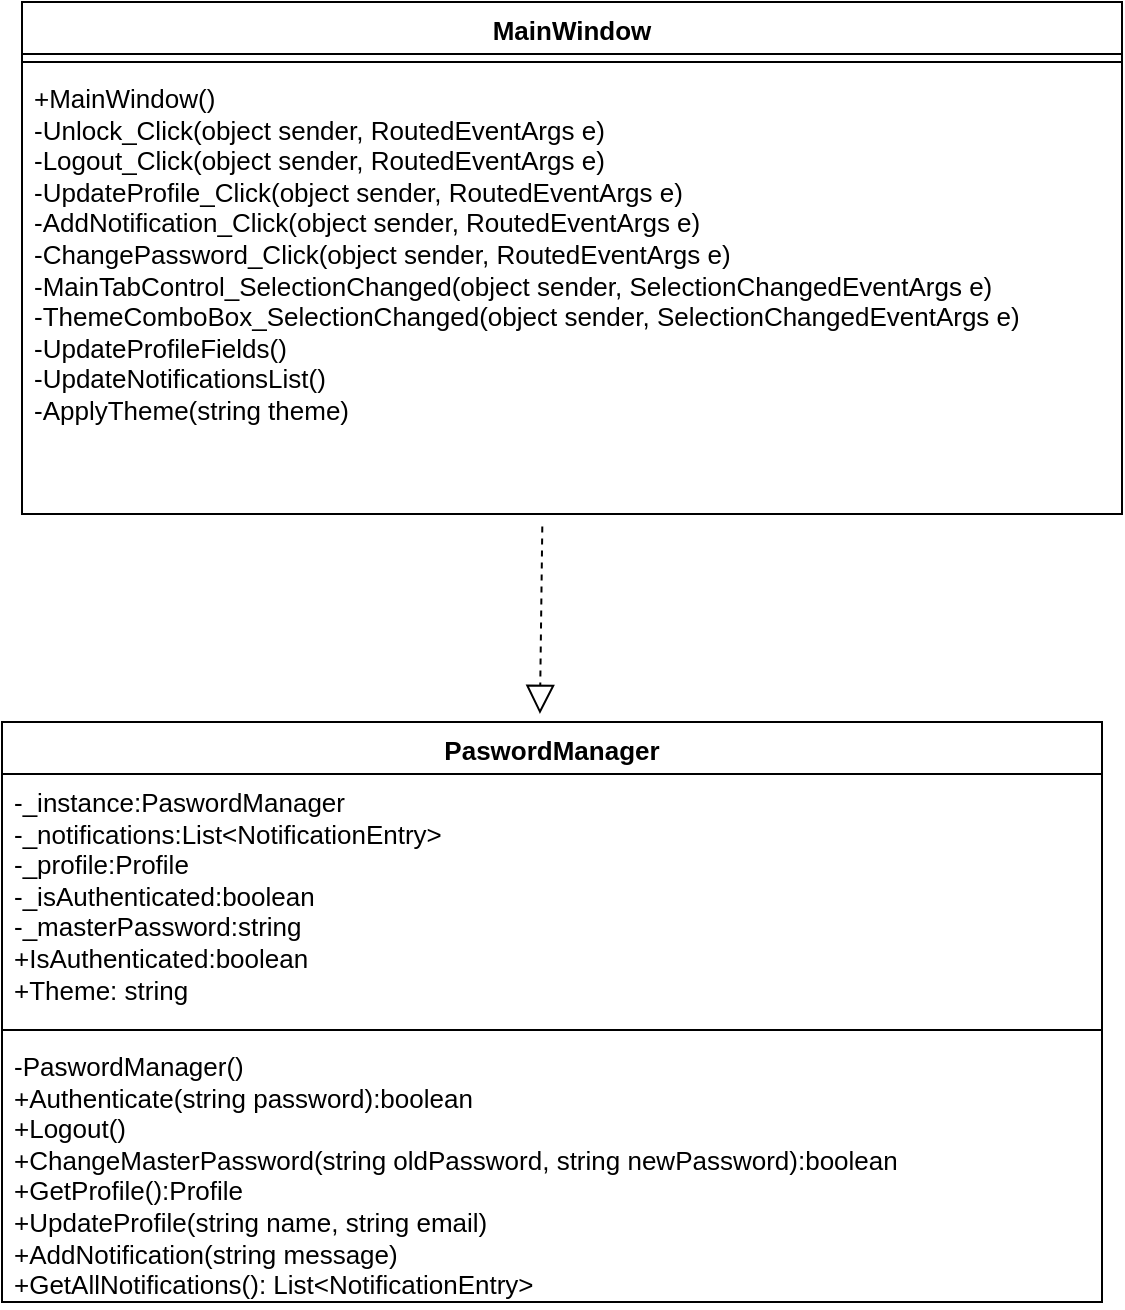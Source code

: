 <mxfile version="24.7.17">
  <diagram name="Страница — 1" id="2FZ5orQabk9qAPB0q3bC">
    <mxGraphModel dx="1493" dy="2568" grid="1" gridSize="10" guides="1" tooltips="1" connect="1" arrows="1" fold="1" page="1" pageScale="1" pageWidth="1169" pageHeight="1654" math="0" shadow="0">
      <root>
        <mxCell id="0" />
        <mxCell id="1" parent="0" />
        <mxCell id="ndX3KLHFtpuB8M6XMM_t-3" value="MainWindow" style="swimlane;fontStyle=1;align=center;verticalAlign=top;childLayout=stackLayout;horizontal=1;startSize=26;horizontalStack=0;resizeParent=1;resizeParentMax=0;resizeLast=0;collapsible=1;marginBottom=0;whiteSpace=wrap;html=1;fontFamily=Helvetica;fontSize=13;" parent="1" vertex="1">
          <mxGeometry x="460" y="-10" width="550" height="256" as="geometry" />
        </mxCell>
        <mxCell id="ndX3KLHFtpuB8M6XMM_t-5" value="" style="line;strokeWidth=1;fillColor=none;align=left;verticalAlign=middle;spacingTop=-1;spacingLeft=3;spacingRight=3;rotatable=0;labelPosition=right;points=[];portConstraint=eastwest;strokeColor=inherit;fontFamily=Helvetica;fontSize=13;" parent="ndX3KLHFtpuB8M6XMM_t-3" vertex="1">
          <mxGeometry y="26" width="550" height="8" as="geometry" />
        </mxCell>
        <mxCell id="ndX3KLHFtpuB8M6XMM_t-6" value="&lt;div style=&quot;overflow: auto; padding: calc(var(--ds-md-zoom)*8px)calc(var(--ds-md-zoom)*12px); word-break: break-all; margin-top: 0px !important; margin-bottom: 0px !important; font-size: 13px;&quot;&gt;&lt;font style=&quot;font-size: 13px;&quot;&gt;&lt;span style=&quot;background-color: initial; white-space: normal; font-size: 13px;&quot;&gt;+MainWindow()&lt;/span&gt;&lt;/font&gt;&lt;/div&gt;&lt;div style=&quot;overflow: auto; padding: calc(var(--ds-md-zoom)*8px)calc(var(--ds-md-zoom)*12px); word-break: break-all; margin-top: 0px !important; margin-bottom: 0px !important; font-size: 13px;&quot;&gt;&lt;font style=&quot;font-size: 13px;&quot;&gt;&lt;span style=&quot;background-color: initial; white-space: normal; font-size: 13px;&quot;&gt;-Unlock_Click(object sender, RoutedEventArgs e)&lt;/span&gt;&lt;br style=&quot;font-size: 13px;&quot;&gt;&lt;/font&gt;&lt;/div&gt;&lt;div style=&quot;overflow: auto; padding: calc(var(--ds-md-zoom)*8px)calc(var(--ds-md-zoom)*12px); word-break: break-all; margin-top: 0px !important; margin-bottom: 0px !important; font-size: 13px;&quot;&gt;&lt;div style=&quot;font-size: 13px;&quot;&gt;&lt;font style=&quot;font-size: 13px;&quot;&gt;-Logout_Click(object sender, RoutedEventArgs e)&lt;/font&gt;&lt;/div&gt;&lt;div style=&quot;font-size: 13px;&quot;&gt;&lt;font style=&quot;font-size: 13px;&quot;&gt;-UpdateProfile_Click(object sender, RoutedEventArgs e)&lt;/font&gt;&lt;/div&gt;&lt;div style=&quot;font-size: 13px;&quot;&gt;&lt;font style=&quot;font-size: 13px;&quot;&gt;-AddNotification_Click(object sender, RoutedEventArgs e)&lt;/font&gt;&lt;/div&gt;&lt;div style=&quot;font-size: 13px;&quot;&gt;&lt;font style=&quot;font-size: 13px;&quot;&gt;-ChangePassword_Click(object sender, RoutedEventArgs e)&lt;/font&gt;&lt;/div&gt;&lt;div style=&quot;font-size: 13px;&quot;&gt;&lt;font style=&quot;font-size: 13px;&quot;&gt;-MainTabControl_SelectionChanged(object sender, SelectionChangedEventArgs e)&lt;/font&gt;&lt;/div&gt;&lt;div style=&quot;font-size: 13px;&quot;&gt;&lt;font style=&quot;font-size: 13px;&quot;&gt;-ThemeComboBox_SelectionChanged(object sender, SelectionChangedEventArgs e)&lt;/font&gt;&lt;/div&gt;&lt;div style=&quot;font-size: 13px;&quot;&gt;-UpdateProfileFields()&lt;/div&gt;&lt;div style=&quot;font-size: 13px;&quot;&gt;-UpdateNotificationsList()&lt;/div&gt;&lt;div style=&quot;font-size: 13px;&quot;&gt;-ApplyTheme(string theme)&lt;/div&gt;&lt;/div&gt;" style="text;strokeColor=none;fillColor=none;align=left;verticalAlign=top;spacingLeft=4;spacingRight=4;overflow=hidden;rotatable=0;points=[[0,0.5],[1,0.5]];portConstraint=eastwest;whiteSpace=wrap;html=1;fontFamily=Helvetica;fontSize=13;" parent="ndX3KLHFtpuB8M6XMM_t-3" vertex="1">
          <mxGeometry y="34" width="550" height="222" as="geometry" />
        </mxCell>
        <mxCell id="4vTuB9dTyT2RcxNyYg3A-1" value="PaswordManager" style="swimlane;fontStyle=1;align=center;verticalAlign=top;childLayout=stackLayout;horizontal=1;startSize=26;horizontalStack=0;resizeParent=1;resizeParentMax=0;resizeLast=0;collapsible=1;marginBottom=0;whiteSpace=wrap;html=1;fontFamily=Helvetica;fontSize=13;" vertex="1" parent="1">
          <mxGeometry x="450" y="350" width="550" height="290" as="geometry" />
        </mxCell>
        <mxCell id="4vTuB9dTyT2RcxNyYg3A-2" value="&lt;div style=&quot;overflow: auto; padding: calc(var(--ds-md-zoom)*8px)calc(var(--ds-md-zoom)*12px); text-wrap: wrap; word-break: break-all; font-size: 13px; margin-top: 0px !important; margin-bottom: 0px !important;&quot;&gt;-_instance:PaswordManager&lt;/div&gt;&lt;div style=&quot;overflow: auto; padding: calc(var(--ds-md-zoom)*8px)calc(var(--ds-md-zoom)*12px); word-break: break-all; margin-top: 0px !important; margin-bottom: 0px !important; font-size: 13px;&quot;&gt;&lt;font style=&quot;font-size: 13px;&quot;&gt;&lt;span style=&quot;font-size: 13px; text-wrap: wrap;&quot;&gt;-_notifications:List&amp;lt;NotificationEntry&amp;gt;&lt;/span&gt;&lt;/font&gt;&lt;font style=&quot;font-size: 13px;&quot;&gt;&lt;span style=&quot;font-size: 13px; text-wrap: wrap;&quot;&gt;&lt;br style=&quot;font-size: 13px;&quot;&gt;&lt;/span&gt;&lt;/font&gt;&lt;/div&gt;&lt;div style=&quot;overflow: auto; padding: calc(var(--ds-md-zoom)*8px)calc(var(--ds-md-zoom)*12px); word-break: break-all; margin-top: 0px !important; margin-bottom: 0px !important; font-size: 13px;&quot;&gt;-_profile:Profile&lt;br style=&quot;font-size: 13px;&quot;&gt;&lt;/div&gt;&lt;div style=&quot;overflow: auto; padding: calc(var(--ds-md-zoom)*8px)calc(var(--ds-md-zoom)*12px); word-break: break-all; margin-top: 0px !important; margin-bottom: 0px !important; font-size: 13px;&quot;&gt;-_isAuthenticated:boolean&lt;/div&gt;&lt;div style=&quot;overflow: auto; padding: calc(var(--ds-md-zoom)*8px)calc(var(--ds-md-zoom)*12px); word-break: break-all; margin-top: 0px !important; margin-bottom: 0px !important; font-size: 13px;&quot;&gt;-_masterPassword:string&lt;/div&gt;&lt;div style=&quot;overflow: auto; padding: calc(var(--ds-md-zoom)*8px)calc(var(--ds-md-zoom)*12px); word-break: break-all; margin-top: 0px !important; margin-bottom: 0px !important; font-size: 13px;&quot;&gt;+IsAuthenticated:boolean&lt;/div&gt;&lt;div style=&quot;overflow: auto; padding: calc(var(--ds-md-zoom)*8px)calc(var(--ds-md-zoom)*12px); word-break: break-all; margin-top: 0px !important; margin-bottom: 0px !important; font-size: 13px;&quot;&gt;+Theme: string&lt;/div&gt;" style="text;strokeColor=none;fillColor=none;align=left;verticalAlign=top;spacingLeft=4;spacingRight=4;overflow=hidden;rotatable=0;points=[[0,0.5],[1,0.5]];portConstraint=eastwest;whiteSpace=wrap;html=1;fontFamily=Helvetica;fontSize=13;" vertex="1" parent="4vTuB9dTyT2RcxNyYg3A-1">
          <mxGeometry y="26" width="550" height="124" as="geometry" />
        </mxCell>
        <mxCell id="4vTuB9dTyT2RcxNyYg3A-3" value="" style="line;strokeWidth=1;fillColor=none;align=left;verticalAlign=middle;spacingTop=-1;spacingLeft=3;spacingRight=3;rotatable=0;labelPosition=right;points=[];portConstraint=eastwest;strokeColor=inherit;fontFamily=Helvetica;fontSize=13;" vertex="1" parent="4vTuB9dTyT2RcxNyYg3A-1">
          <mxGeometry y="150" width="550" height="8" as="geometry" />
        </mxCell>
        <mxCell id="4vTuB9dTyT2RcxNyYg3A-4" value="&lt;div style=&quot;font-size: 13px;&quot;&gt;&lt;div style=&quot;overflow: auto; padding: calc(var(--ds-md-zoom)*8px)calc(var(--ds-md-zoom)*12px); word-break: break-all; margin-top: 0px !important; margin-bottom: 0px !important; font-size: 13px;&quot;&gt;-PaswordManager()&lt;/div&gt;&lt;div style=&quot;overflow: auto; padding: calc(var(--ds-md-zoom)*8px)calc(var(--ds-md-zoom)*12px); word-break: break-all; margin-top: 0px !important; margin-bottom: 0px !important; font-size: 13px;&quot;&gt;+Authenticate(string password):boolean&lt;/div&gt;&lt;div style=&quot;overflow: auto; padding: calc(var(--ds-md-zoom)*8px)calc(var(--ds-md-zoom)*12px); word-break: break-all; margin-top: 0px !important; margin-bottom: 0px !important; font-size: 13px;&quot;&gt;+Logout()&lt;/div&gt;&lt;div style=&quot;overflow: auto; padding: calc(var(--ds-md-zoom)*8px)calc(var(--ds-md-zoom)*12px); word-break: break-all; margin-top: 0px !important; margin-bottom: 0px !important; font-size: 13px;&quot;&gt;+ChangeMasterPassword(string oldPassword, string newPassword):boolean&lt;/div&gt;&lt;div style=&quot;overflow: auto; padding: calc(var(--ds-md-zoom)*8px)calc(var(--ds-md-zoom)*12px); word-break: break-all; margin-top: 0px !important; margin-bottom: 0px !important; font-size: 13px;&quot;&gt;+GetProfile():Profile&lt;/div&gt;&lt;div style=&quot;overflow: auto; padding: calc(var(--ds-md-zoom)*8px)calc(var(--ds-md-zoom)*12px); word-break: break-all; margin-top: 0px !important; margin-bottom: 0px !important; font-size: 13px;&quot;&gt;+UpdateProfile(string name, string email)&lt;/div&gt;&lt;div style=&quot;overflow: auto; padding: calc(var(--ds-md-zoom)*8px)calc(var(--ds-md-zoom)*12px); word-break: break-all; margin-top: 0px !important; margin-bottom: 0px !important; font-size: 13px;&quot;&gt;+AddNotification(string message)&lt;/div&gt;&lt;div style=&quot;overflow: auto; padding: calc(var(--ds-md-zoom)*8px)calc(var(--ds-md-zoom)*12px); word-break: break-all; margin-top: 0px !important; margin-bottom: 0px !important; font-size: 13px;&quot;&gt;+GetAllNotifications(): List&amp;lt;NotificationEntry&amp;gt;&lt;/div&gt;&lt;/div&gt;" style="text;strokeColor=none;fillColor=none;align=left;verticalAlign=top;spacingLeft=4;spacingRight=4;overflow=hidden;rotatable=0;points=[[0,0.5],[1,0.5]];portConstraint=eastwest;whiteSpace=wrap;html=1;fontFamily=Helvetica;fontSize=13;" vertex="1" parent="4vTuB9dTyT2RcxNyYg3A-1">
          <mxGeometry y="158" width="550" height="132" as="geometry" />
        </mxCell>
        <mxCell id="4vTuB9dTyT2RcxNyYg3A-5" value="" style="endArrow=block;dashed=1;endFill=0;endSize=12;html=1;rounded=0;exitX=0.473;exitY=1.028;exitDx=0;exitDy=0;exitPerimeter=0;entryX=0.489;entryY=-0.014;entryDx=0;entryDy=0;entryPerimeter=0;fontFamily=Helvetica;fontSize=13;" edge="1" parent="1" source="ndX3KLHFtpuB8M6XMM_t-6" target="4vTuB9dTyT2RcxNyYg3A-1">
          <mxGeometry width="160" relative="1" as="geometry">
            <mxPoint x="500" y="180" as="sourcePoint" />
            <mxPoint x="640" y="300" as="targetPoint" />
          </mxGeometry>
        </mxCell>
      </root>
    </mxGraphModel>
  </diagram>
</mxfile>
